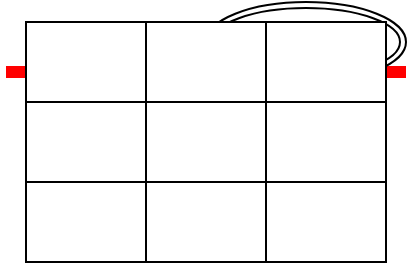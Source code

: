 <mxfile version="21.1.6" type="github">
  <diagram name="第 1 页" id="w4x9_my5nAejdzbOdO55">
    <mxGraphModel dx="461" dy="741" grid="1" gridSize="10" guides="1" tooltips="1" connect="1" arrows="1" fold="1" page="1" pageScale="1" pageWidth="827" pageHeight="1169" math="0" shadow="0">
      <root>
        <mxCell id="0" />
        <mxCell id="1" parent="0" />
        <mxCell id="VnKf_896evNoeF6FbPbc-1" value="" style="rhombus;whiteSpace=wrap;html=1;" vertex="1" parent="1">
          <mxGeometry x="200" y="340" width="80" height="80" as="geometry" />
        </mxCell>
        <mxCell id="VnKf_896evNoeF6FbPbc-2" value="" style="rhombus;whiteSpace=wrap;html=1;strokeWidth=2;fillWeight=-1;hachureGap=8;fillStyle=cross-hatch;fillColor=#006600;sketch=1;" vertex="1" parent="1">
          <mxGeometry x="180" y="350" width="120" height="60" as="geometry" />
        </mxCell>
        <mxCell id="VnKf_896evNoeF6FbPbc-3" value="" style="shape=collate;whiteSpace=wrap;html=1;" vertex="1" parent="1">
          <mxGeometry x="200" y="340" width="80" height="80" as="geometry" />
        </mxCell>
        <mxCell id="VnKf_896evNoeF6FbPbc-4" value="" style="shape=line;html=1;strokeWidth=6;strokeColor=#ff0000;" vertex="1" parent="1">
          <mxGeometry x="140" y="340" width="200" height="10" as="geometry" />
        </mxCell>
        <mxCell id="VnKf_896evNoeF6FbPbc-5" value="" style="edgeStyle=orthogonalEdgeStyle;html=1;verticalAlign=bottom;endArrow=open;endSize=8;strokeColor=#ff0000;rounded=0;" edge="1" source="VnKf_896evNoeF6FbPbc-4" parent="1">
          <mxGeometry relative="1" as="geometry">
            <mxPoint x="240" y="420" as="targetPoint" />
          </mxGeometry>
        </mxCell>
        <mxCell id="VnKf_896evNoeF6FbPbc-6" value="" style="rounded=0;orthogonalLoop=1;jettySize=auto;html=1;endArrow=none;endFill=0;sketch=0;sourcePerimeterSpacing=0;targetPerimeterSpacing=0;" edge="1" target="VnKf_896evNoeF6FbPbc-8" parent="1">
          <mxGeometry relative="1" as="geometry">
            <mxPoint x="220" y="385" as="sourcePoint" />
          </mxGeometry>
        </mxCell>
        <mxCell id="VnKf_896evNoeF6FbPbc-7" value="" style="rounded=0;orthogonalLoop=1;jettySize=auto;html=1;endArrow=halfCircle;endFill=0;entryX=0.5;entryY=0.5;endSize=6;strokeWidth=1;sketch=0;" edge="1" target="VnKf_896evNoeF6FbPbc-8" parent="1">
          <mxGeometry relative="1" as="geometry">
            <mxPoint x="260" y="385" as="sourcePoint" />
          </mxGeometry>
        </mxCell>
        <mxCell id="VnKf_896evNoeF6FbPbc-8" value="" style="ellipse;whiteSpace=wrap;html=1;align=center;aspect=fixed;resizable=0;points=[];outlineConnect=0;sketch=0;" vertex="1" parent="1">
          <mxGeometry x="235" y="380" width="10" height="10" as="geometry" />
        </mxCell>
        <mxCell id="VnKf_896evNoeF6FbPbc-9" value="" style="edgeStyle=entityRelationEdgeStyle;fontSize=12;html=1;endArrow=ERzeroToMany;startArrow=ERzeroToOne;rounded=0;" edge="1" parent="1" target="VnKf_896evNoeF6FbPbc-10">
          <mxGeometry width="100" height="100" relative="1" as="geometry">
            <mxPoint x="190" y="430" as="sourcePoint" />
            <mxPoint x="290" y="330" as="targetPoint" />
          </mxGeometry>
        </mxCell>
        <mxCell id="VnKf_896evNoeF6FbPbc-10" value="Attribute" style="ellipse;shape=doubleEllipse;margin=3;whiteSpace=wrap;html=1;align=center;" vertex="1" parent="1">
          <mxGeometry x="240" y="310" width="100" height="40" as="geometry" />
        </mxCell>
        <mxCell id="VnKf_896evNoeF6FbPbc-11" value="" style="shape=actor;whiteSpace=wrap;html=1;" vertex="1" parent="1">
          <mxGeometry x="220" y="350" width="40" height="60" as="geometry" />
        </mxCell>
        <mxCell id="VnKf_896evNoeF6FbPbc-12" value="" style="shape=table;startSize=0;container=1;collapsible=0;childLayout=tableLayout;fontSize=16;" vertex="1" parent="1">
          <mxGeometry x="150" y="320" width="180" height="120" as="geometry" />
        </mxCell>
        <mxCell id="VnKf_896evNoeF6FbPbc-13" value="" style="shape=tableRow;horizontal=0;startSize=0;swimlaneHead=0;swimlaneBody=0;strokeColor=inherit;top=0;left=0;bottom=0;right=0;collapsible=0;dropTarget=0;fillColor=none;points=[[0,0.5],[1,0.5]];portConstraint=eastwest;fontSize=16;" vertex="1" parent="VnKf_896evNoeF6FbPbc-12">
          <mxGeometry width="180" height="40" as="geometry" />
        </mxCell>
        <mxCell id="VnKf_896evNoeF6FbPbc-14" value="" style="shape=partialRectangle;html=1;whiteSpace=wrap;connectable=0;strokeColor=inherit;overflow=hidden;fillColor=none;top=0;left=0;bottom=0;right=0;pointerEvents=1;fontSize=16;" vertex="1" parent="VnKf_896evNoeF6FbPbc-13">
          <mxGeometry width="60" height="40" as="geometry">
            <mxRectangle width="60" height="40" as="alternateBounds" />
          </mxGeometry>
        </mxCell>
        <mxCell id="VnKf_896evNoeF6FbPbc-15" value="" style="shape=partialRectangle;html=1;whiteSpace=wrap;connectable=0;strokeColor=inherit;overflow=hidden;fillColor=none;top=0;left=0;bottom=0;right=0;pointerEvents=1;fontSize=16;" vertex="1" parent="VnKf_896evNoeF6FbPbc-13">
          <mxGeometry x="60" width="60" height="40" as="geometry">
            <mxRectangle width="60" height="40" as="alternateBounds" />
          </mxGeometry>
        </mxCell>
        <mxCell id="VnKf_896evNoeF6FbPbc-16" value="" style="shape=partialRectangle;html=1;whiteSpace=wrap;connectable=0;strokeColor=inherit;overflow=hidden;fillColor=none;top=0;left=0;bottom=0;right=0;pointerEvents=1;fontSize=16;" vertex="1" parent="VnKf_896evNoeF6FbPbc-13">
          <mxGeometry x="120" width="60" height="40" as="geometry">
            <mxRectangle width="60" height="40" as="alternateBounds" />
          </mxGeometry>
        </mxCell>
        <mxCell id="VnKf_896evNoeF6FbPbc-17" value="" style="shape=tableRow;horizontal=0;startSize=0;swimlaneHead=0;swimlaneBody=0;strokeColor=inherit;top=0;left=0;bottom=0;right=0;collapsible=0;dropTarget=0;fillColor=none;points=[[0,0.5],[1,0.5]];portConstraint=eastwest;fontSize=16;" vertex="1" parent="VnKf_896evNoeF6FbPbc-12">
          <mxGeometry y="40" width="180" height="40" as="geometry" />
        </mxCell>
        <mxCell id="VnKf_896evNoeF6FbPbc-18" value="" style="shape=partialRectangle;html=1;whiteSpace=wrap;connectable=0;strokeColor=inherit;overflow=hidden;fillColor=none;top=0;left=0;bottom=0;right=0;pointerEvents=1;fontSize=16;" vertex="1" parent="VnKf_896evNoeF6FbPbc-17">
          <mxGeometry width="60" height="40" as="geometry">
            <mxRectangle width="60" height="40" as="alternateBounds" />
          </mxGeometry>
        </mxCell>
        <mxCell id="VnKf_896evNoeF6FbPbc-19" value="" style="shape=partialRectangle;html=1;whiteSpace=wrap;connectable=0;strokeColor=inherit;overflow=hidden;fillColor=none;top=0;left=0;bottom=0;right=0;pointerEvents=1;fontSize=16;" vertex="1" parent="VnKf_896evNoeF6FbPbc-17">
          <mxGeometry x="60" width="60" height="40" as="geometry">
            <mxRectangle width="60" height="40" as="alternateBounds" />
          </mxGeometry>
        </mxCell>
        <mxCell id="VnKf_896evNoeF6FbPbc-20" value="" style="shape=partialRectangle;html=1;whiteSpace=wrap;connectable=0;strokeColor=inherit;overflow=hidden;fillColor=none;top=0;left=0;bottom=0;right=0;pointerEvents=1;fontSize=16;" vertex="1" parent="VnKf_896evNoeF6FbPbc-17">
          <mxGeometry x="120" width="60" height="40" as="geometry">
            <mxRectangle width="60" height="40" as="alternateBounds" />
          </mxGeometry>
        </mxCell>
        <mxCell id="VnKf_896evNoeF6FbPbc-21" value="" style="shape=tableRow;horizontal=0;startSize=0;swimlaneHead=0;swimlaneBody=0;strokeColor=inherit;top=0;left=0;bottom=0;right=0;collapsible=0;dropTarget=0;fillColor=none;points=[[0,0.5],[1,0.5]];portConstraint=eastwest;fontSize=16;" vertex="1" parent="VnKf_896evNoeF6FbPbc-12">
          <mxGeometry y="80" width="180" height="40" as="geometry" />
        </mxCell>
        <mxCell id="VnKf_896evNoeF6FbPbc-22" value="" style="shape=partialRectangle;html=1;whiteSpace=wrap;connectable=0;strokeColor=inherit;overflow=hidden;fillColor=none;top=0;left=0;bottom=0;right=0;pointerEvents=1;fontSize=16;" vertex="1" parent="VnKf_896evNoeF6FbPbc-21">
          <mxGeometry width="60" height="40" as="geometry">
            <mxRectangle width="60" height="40" as="alternateBounds" />
          </mxGeometry>
        </mxCell>
        <mxCell id="VnKf_896evNoeF6FbPbc-23" value="" style="shape=partialRectangle;html=1;whiteSpace=wrap;connectable=0;strokeColor=inherit;overflow=hidden;fillColor=none;top=0;left=0;bottom=0;right=0;pointerEvents=1;fontSize=16;" vertex="1" parent="VnKf_896evNoeF6FbPbc-21">
          <mxGeometry x="60" width="60" height="40" as="geometry">
            <mxRectangle width="60" height="40" as="alternateBounds" />
          </mxGeometry>
        </mxCell>
        <mxCell id="VnKf_896evNoeF6FbPbc-24" value="" style="shape=partialRectangle;html=1;whiteSpace=wrap;connectable=0;strokeColor=inherit;overflow=hidden;fillColor=none;top=0;left=0;bottom=0;right=0;pointerEvents=1;fontSize=16;" vertex="1" parent="VnKf_896evNoeF6FbPbc-21">
          <mxGeometry x="120" width="60" height="40" as="geometry">
            <mxRectangle width="60" height="40" as="alternateBounds" />
          </mxGeometry>
        </mxCell>
      </root>
    </mxGraphModel>
  </diagram>
</mxfile>
